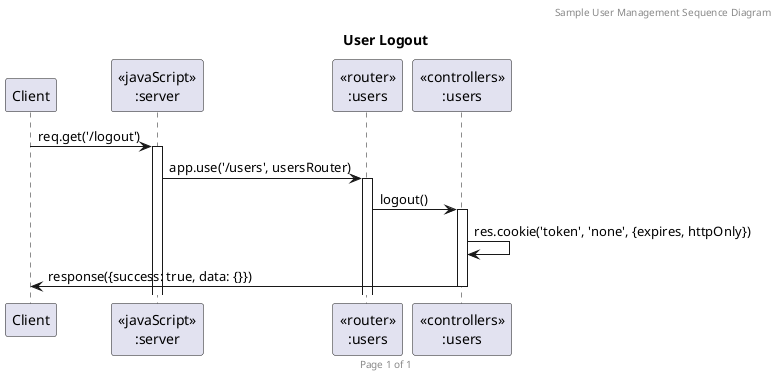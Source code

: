 @startuml User Logout

header Sample User Management Sequence Diagram
footer Page %page% of %lastpage%
title "User Logout"

participant "Client" as client
participant "<<javaScript>>\n:server" as server
participant "<<router>>\n:users" as routerUsers
participant "<<controllers>>\n:users" as controllersUsers

client->server ++: req.get('/logout')
server->routerUsers ++: app.use('/users', usersRouter)
routerUsers -> controllersUsers ++: logout()

controllersUsers -> controllersUsers : res.cookie('token', 'none', {expires, httpOnly})
controllersUsers->client --: response({success: true, data: {}})

@enduml
